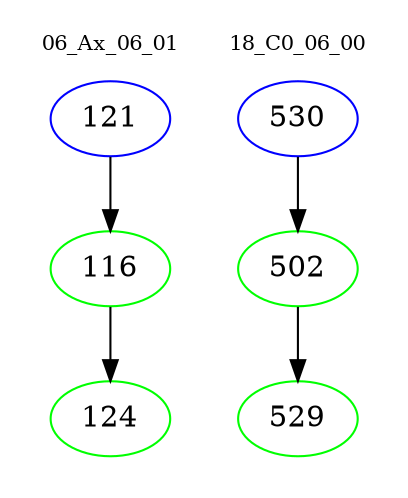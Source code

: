 digraph{
subgraph cluster_0 {
color = white
label = "06_Ax_06_01";
fontsize=10;
T0_121 [label="121", color="blue"]
T0_121 -> T0_116 [color="black"]
T0_116 [label="116", color="green"]
T0_116 -> T0_124 [color="black"]
T0_124 [label="124", color="green"]
}
subgraph cluster_1 {
color = white
label = "18_C0_06_00";
fontsize=10;
T1_530 [label="530", color="blue"]
T1_530 -> T1_502 [color="black"]
T1_502 [label="502", color="green"]
T1_502 -> T1_529 [color="black"]
T1_529 [label="529", color="green"]
}
}
